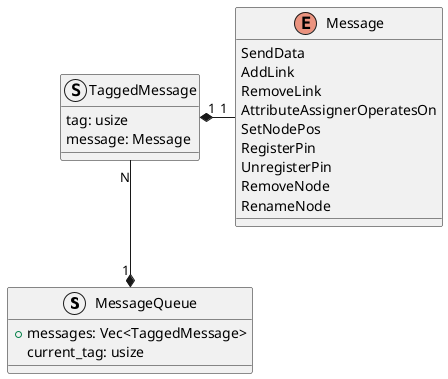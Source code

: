 @startuml

struct MessageQueue {
    + messages: Vec<TaggedMessage>
    current_tag: usize
}

struct TaggedMessage {
 tag: usize
 message: Message
}

enum Message {
 SendData
 AddLink
 RemoveLink
 AttributeAssignerOperatesOn
 SetNodePos
 RegisterPin
 UnregisterPin
 RemoveNode
 RenameNode
}

TaggedMessage "1" *-right- "1" Message
MessageQueue "1" *-up- "N" TaggedMessage

@enduml